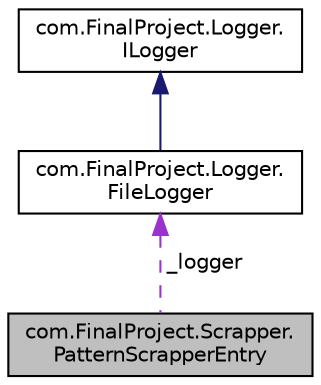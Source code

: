 digraph "com.FinalProject.Scrapper.PatternScrapperEntry"
{
 // LATEX_PDF_SIZE
  edge [fontname="Helvetica",fontsize="10",labelfontname="Helvetica",labelfontsize="10"];
  node [fontname="Helvetica",fontsize="10",shape=record];
  Node1 [label="com.FinalProject.Scrapper.\lPatternScrapperEntry",height=0.2,width=0.4,color="black", fillcolor="grey75", style="filled", fontcolor="black",tooltip=" "];
  Node2 -> Node1 [dir="back",color="darkorchid3",fontsize="10",style="dashed",label=" _logger" ];
  Node2 [label="com.FinalProject.Logger.\lFileLogger",height=0.2,width=0.4,color="black", fillcolor="white", style="filled",URL="$classcom_1_1FinalProject_1_1Logger_1_1FileLogger.html",tooltip=" "];
  Node3 -> Node2 [dir="back",color="midnightblue",fontsize="10",style="solid"];
  Node3 [label="com.FinalProject.Logger.\lILogger",height=0.2,width=0.4,color="black", fillcolor="white", style="filled",URL="$interfacecom_1_1FinalProject_1_1Logger_1_1ILogger.html",tooltip=" "];
}
